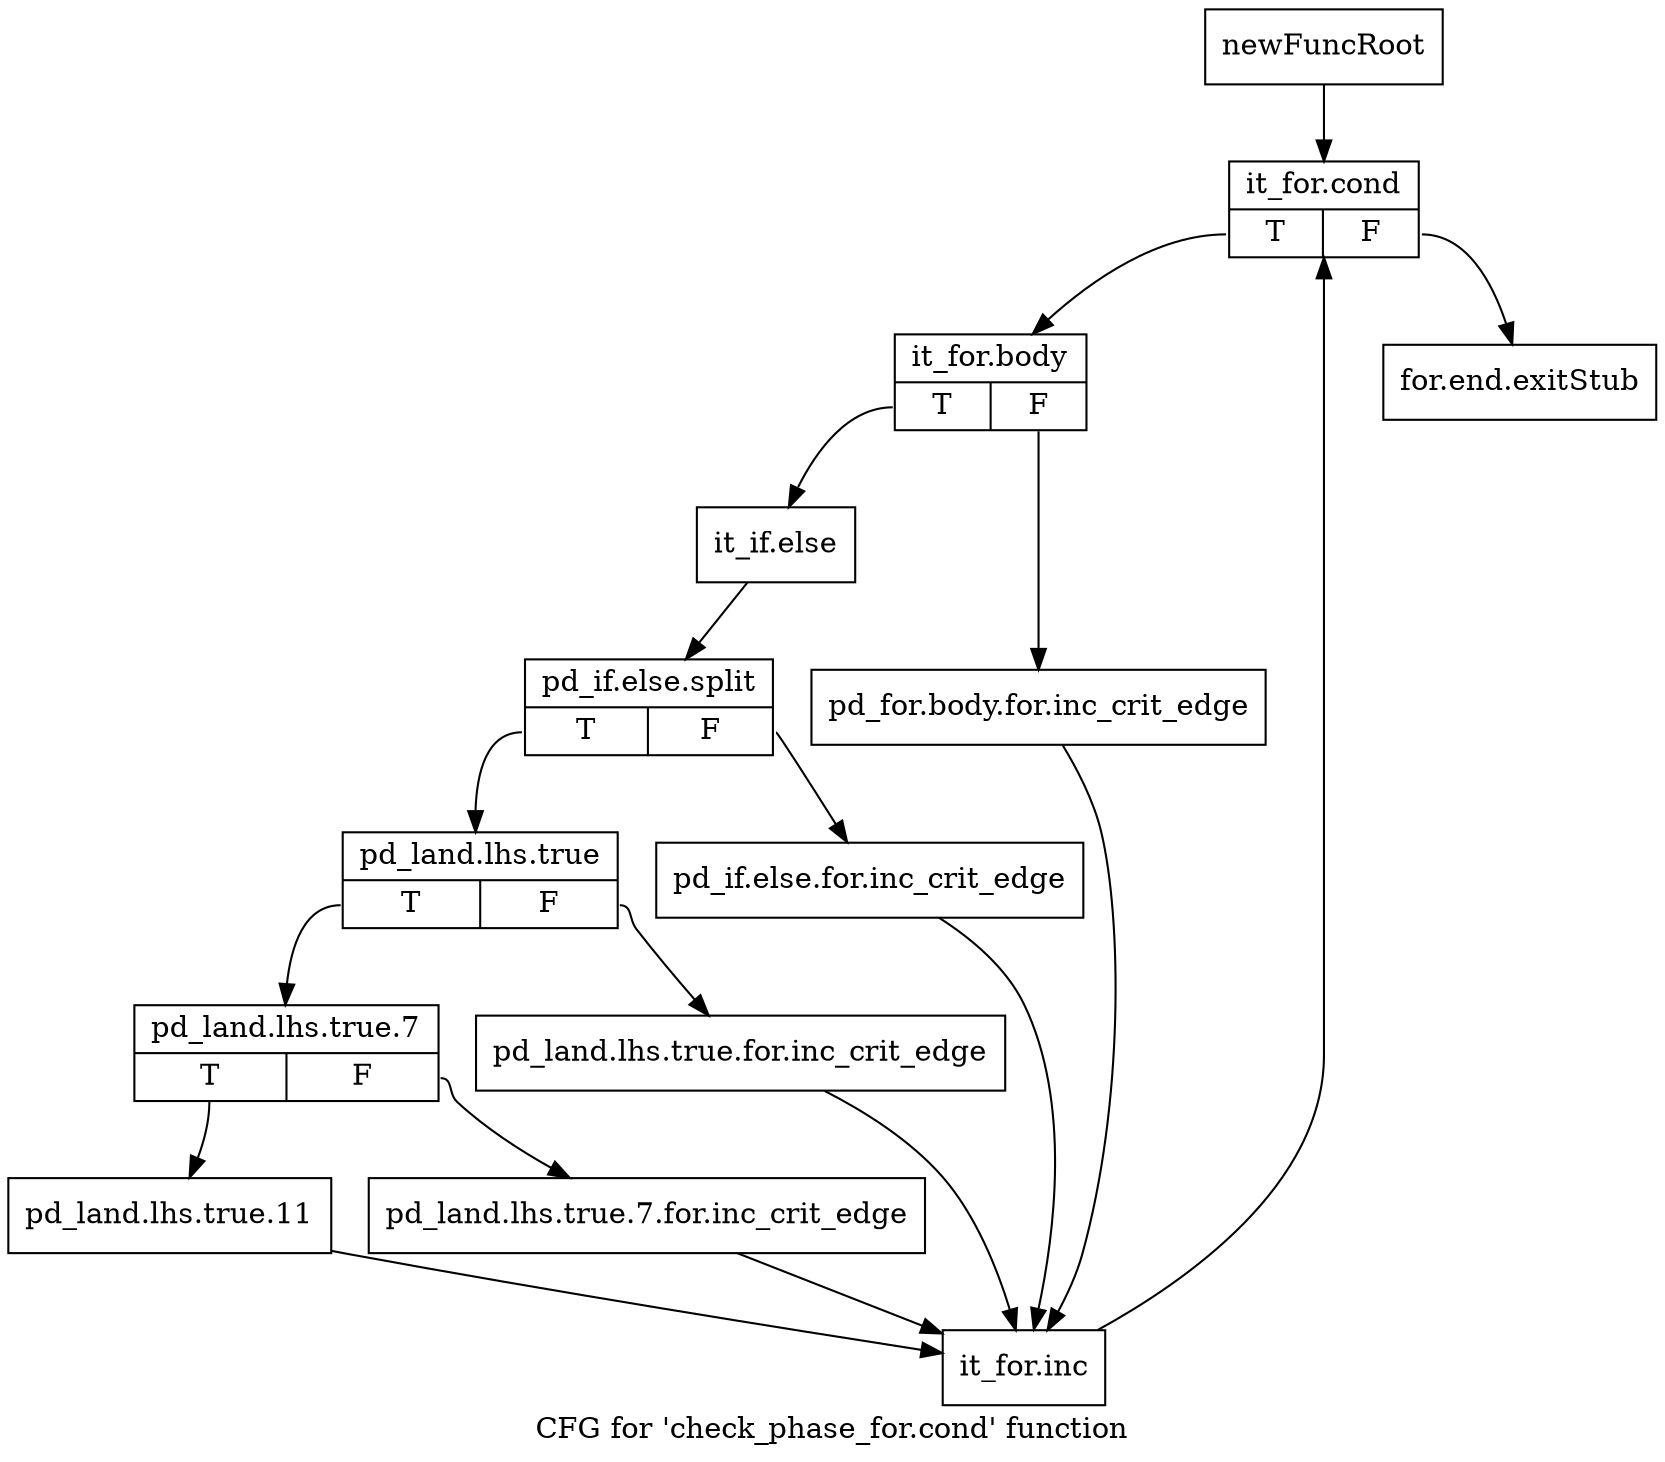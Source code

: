 digraph "CFG for 'check_phase_for.cond' function" {
	label="CFG for 'check_phase_for.cond' function";

	Node0x105dfe0 [shape=record,label="{newFuncRoot}"];
	Node0x105dfe0 -> Node0x105e470;
	Node0x105e420 [shape=record,label="{for.end.exitStub}"];
	Node0x105e470 [shape=record,label="{it_for.cond|{<s0>T|<s1>F}}"];
	Node0x105e470:s0 -> Node0x105e4c0;
	Node0x105e470:s1 -> Node0x105e420;
	Node0x105e4c0 [shape=record,label="{it_for.body|{<s0>T|<s1>F}}"];
	Node0x105e4c0:s0 -> Node0x105e560;
	Node0x105e4c0:s1 -> Node0x105e510;
	Node0x105e510 [shape=record,label="{pd_for.body.for.inc_crit_edge}"];
	Node0x105e510 -> Node0x105e790;
	Node0x105e560 [shape=record,label="{it_if.else}"];
	Node0x105e560 -> Node0x13c9020;
	Node0x13c9020 [shape=record,label="{pd_if.else.split|{<s0>T|<s1>F}}"];
	Node0x13c9020:s0 -> Node0x105e600;
	Node0x13c9020:s1 -> Node0x105e5b0;
	Node0x105e5b0 [shape=record,label="{pd_if.else.for.inc_crit_edge}"];
	Node0x105e5b0 -> Node0x105e790;
	Node0x105e600 [shape=record,label="{pd_land.lhs.true|{<s0>T|<s1>F}}"];
	Node0x105e600:s0 -> Node0x105e6a0;
	Node0x105e600:s1 -> Node0x105e650;
	Node0x105e650 [shape=record,label="{pd_land.lhs.true.for.inc_crit_edge}"];
	Node0x105e650 -> Node0x105e790;
	Node0x105e6a0 [shape=record,label="{pd_land.lhs.true.7|{<s0>T|<s1>F}}"];
	Node0x105e6a0:s0 -> Node0x105e740;
	Node0x105e6a0:s1 -> Node0x105e6f0;
	Node0x105e6f0 [shape=record,label="{pd_land.lhs.true.7.for.inc_crit_edge}"];
	Node0x105e6f0 -> Node0x105e790;
	Node0x105e740 [shape=record,label="{pd_land.lhs.true.11}"];
	Node0x105e740 -> Node0x105e790;
	Node0x105e790 [shape=record,label="{it_for.inc}"];
	Node0x105e790 -> Node0x105e470;
}
